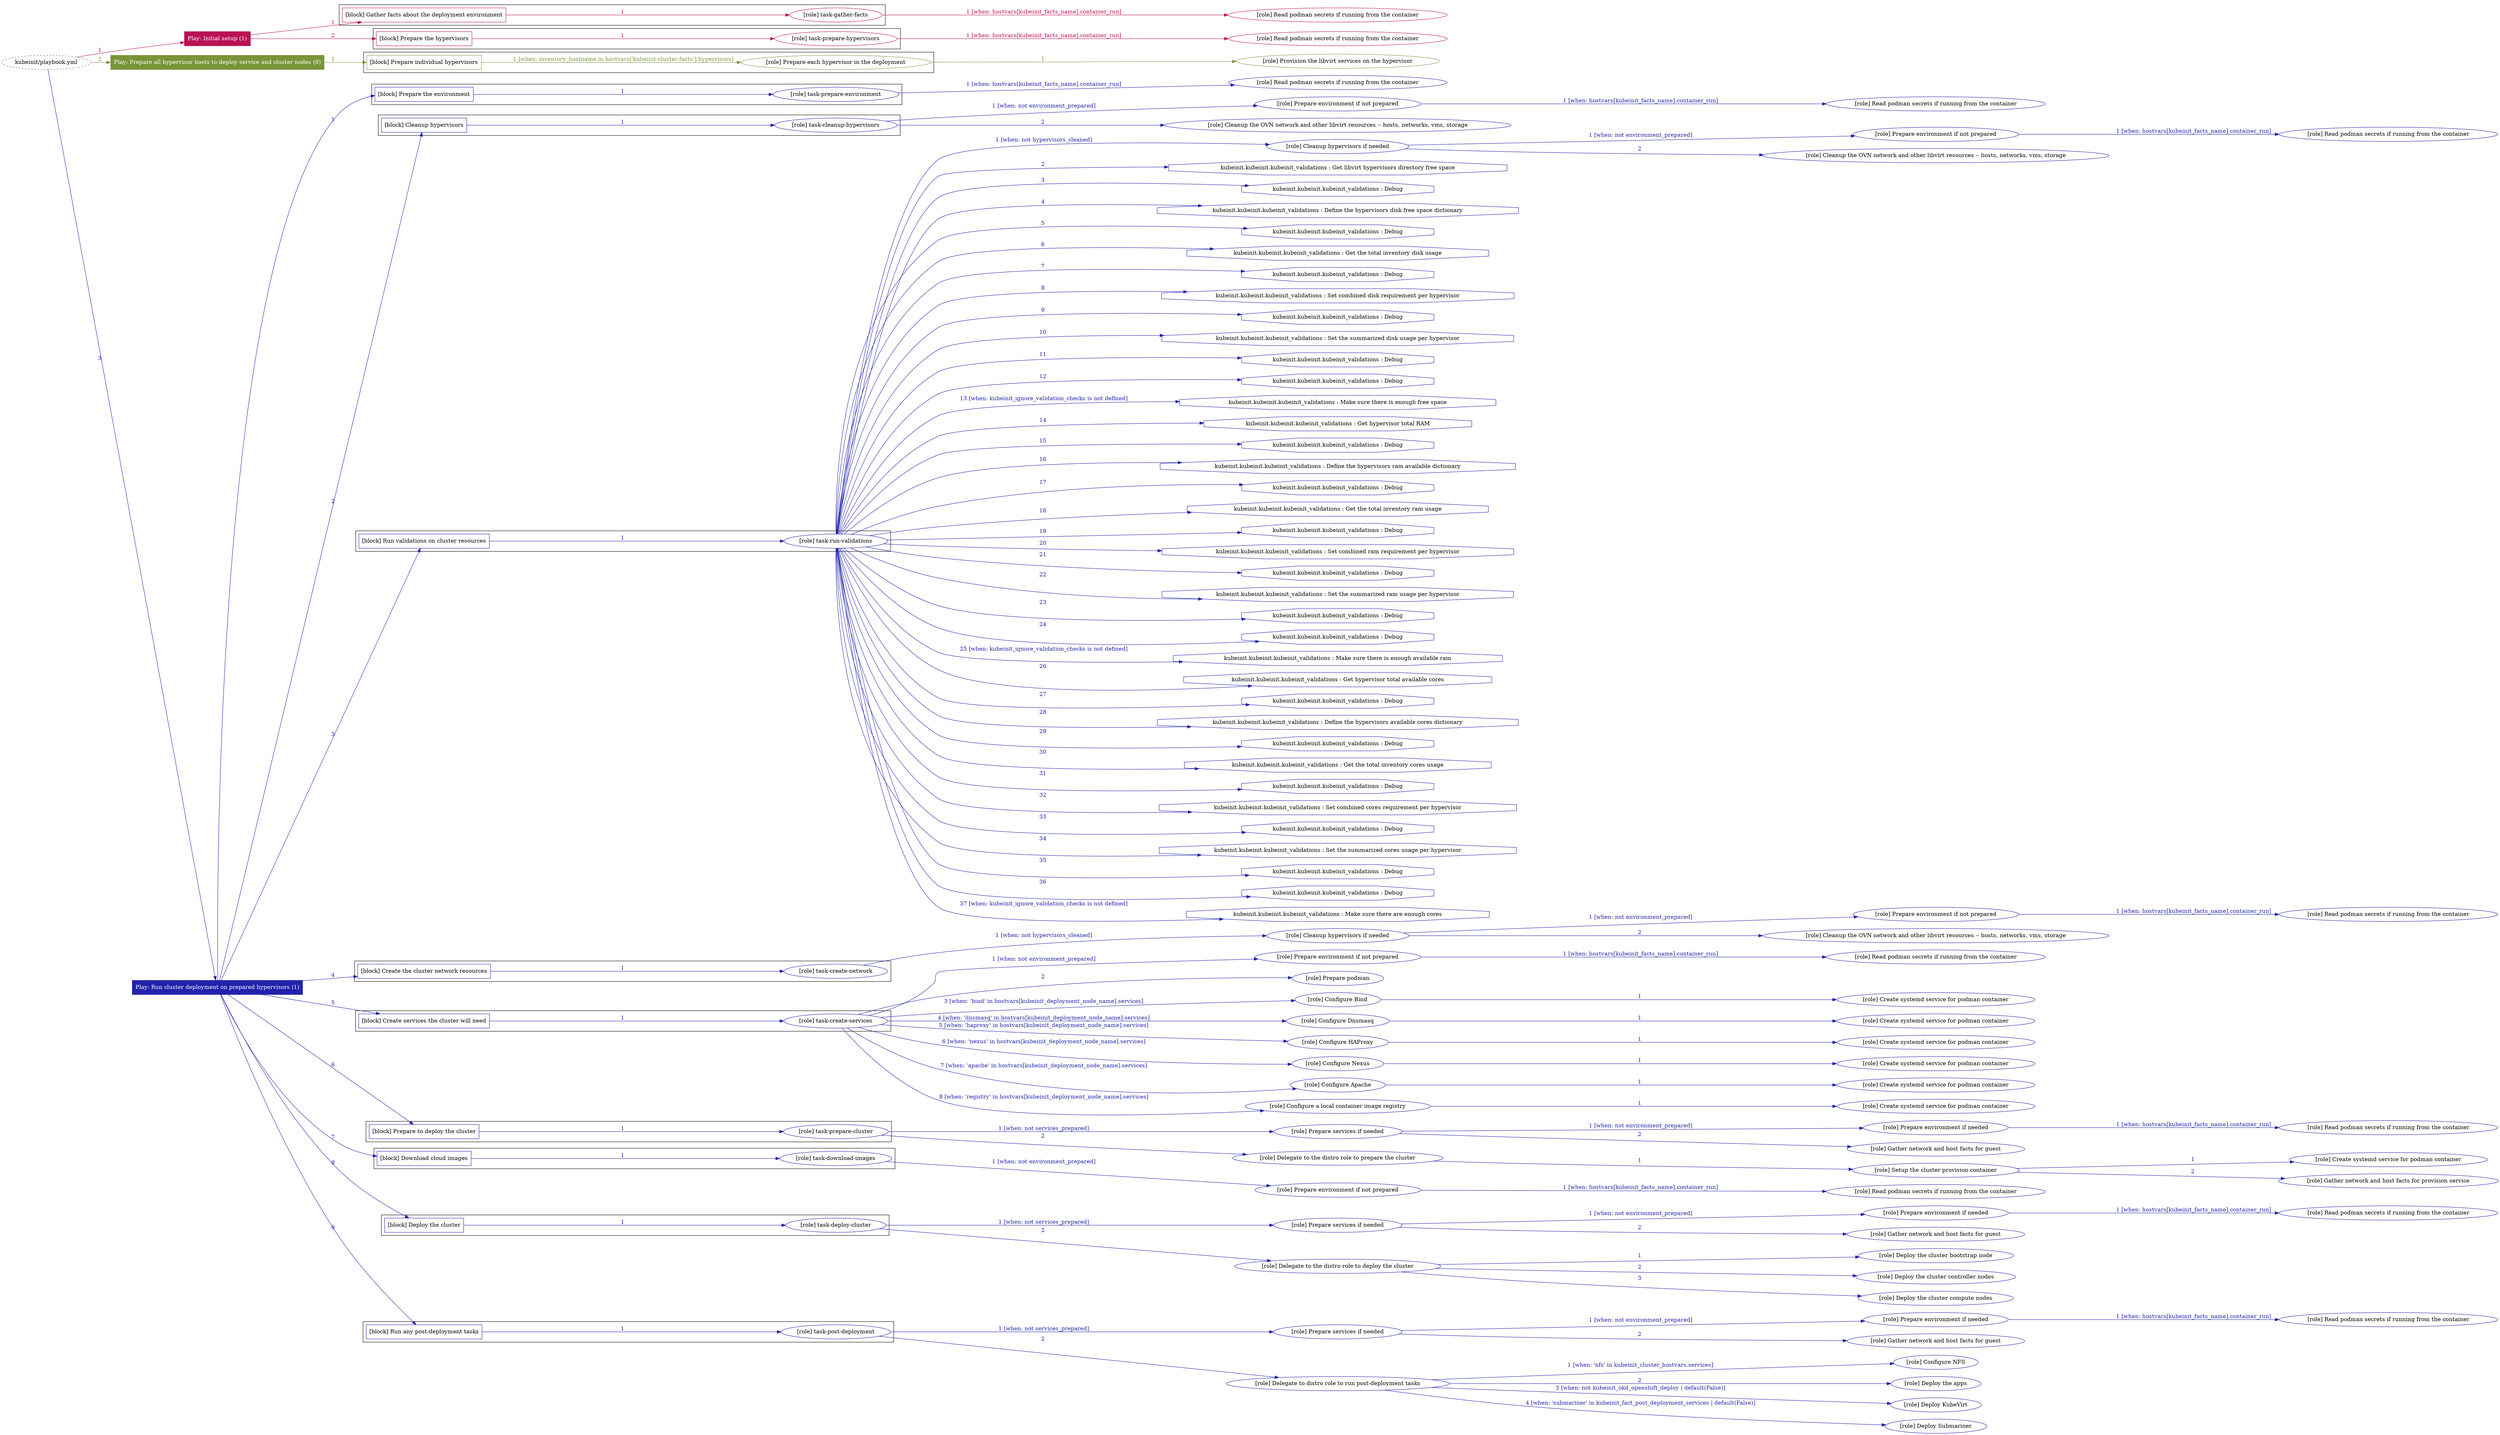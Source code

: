 digraph {
	graph [concentrate=true ordering=in rankdir=LR ratio=fill]
	edge [esep=5 sep=10]
	"kubeinit/playbook.yml" [id=root_node style=dotted]
	play_0dda5f1f [label="Play: Initial setup (1)" color="#bb1154" fontcolor="#ffffff" id=play_0dda5f1f shape=box style=filled tooltip=localhost]
	"kubeinit/playbook.yml" -> play_0dda5f1f [label="1 " color="#bb1154" fontcolor="#bb1154" id=edge_146236ff labeltooltip="1 " tooltip="1 "]
	subgraph "Read podman secrets if running from the container" {
		role_889a8148 [label="[role] Read podman secrets if running from the container" color="#bb1154" id=role_889a8148 tooltip="Read podman secrets if running from the container"]
	}
	subgraph "task-gather-facts" {
		role_069120ad [label="[role] task-gather-facts" color="#bb1154" id=role_069120ad tooltip="task-gather-facts"]
		role_069120ad -> role_889a8148 [label="1 [when: hostvars[kubeinit_facts_name].container_run]" color="#bb1154" fontcolor="#bb1154" id=edge_50fb5fd8 labeltooltip="1 [when: hostvars[kubeinit_facts_name].container_run]" tooltip="1 [when: hostvars[kubeinit_facts_name].container_run]"]
	}
	subgraph "Read podman secrets if running from the container" {
		role_255eb943 [label="[role] Read podman secrets if running from the container" color="#bb1154" id=role_255eb943 tooltip="Read podman secrets if running from the container"]
	}
	subgraph "task-prepare-hypervisors" {
		role_08cbbe78 [label="[role] task-prepare-hypervisors" color="#bb1154" id=role_08cbbe78 tooltip="task-prepare-hypervisors"]
		role_08cbbe78 -> role_255eb943 [label="1 [when: hostvars[kubeinit_facts_name].container_run]" color="#bb1154" fontcolor="#bb1154" id=edge_0b1d49e8 labeltooltip="1 [when: hostvars[kubeinit_facts_name].container_run]" tooltip="1 [when: hostvars[kubeinit_facts_name].container_run]"]
	}
	subgraph "Play: Initial setup (1)" {
		play_0dda5f1f -> block_290398ef [label=1 color="#bb1154" fontcolor="#bb1154" id=edge_0d1bd3b3 labeltooltip=1 tooltip=1]
		subgraph cluster_block_290398ef {
			block_290398ef [label="[block] Gather facts about the deployment environment" color="#bb1154" id=block_290398ef labeltooltip="Gather facts about the deployment environment" shape=box tooltip="Gather facts about the deployment environment"]
			block_290398ef -> role_069120ad [label="1 " color="#bb1154" fontcolor="#bb1154" id=edge_c53ebe03 labeltooltip="1 " tooltip="1 "]
		}
		play_0dda5f1f -> block_aee9ce3b [label=2 color="#bb1154" fontcolor="#bb1154" id=edge_0bf9606d labeltooltip=2 tooltip=2]
		subgraph cluster_block_aee9ce3b {
			block_aee9ce3b [label="[block] Prepare the hypervisors" color="#bb1154" id=block_aee9ce3b labeltooltip="Prepare the hypervisors" shape=box tooltip="Prepare the hypervisors"]
			block_aee9ce3b -> role_08cbbe78 [label="1 " color="#bb1154" fontcolor="#bb1154" id=edge_f6ea0548 labeltooltip="1 " tooltip="1 "]
		}
	}
	play_b5b4b4a6 [label="Play: Prepare all hypervisor hosts to deploy service and cluster nodes (0)" color="#799438" fontcolor="#ffffff" id=play_b5b4b4a6 shape=box style=filled tooltip="Play: Prepare all hypervisor hosts to deploy service and cluster nodes (0)"]
	"kubeinit/playbook.yml" -> play_b5b4b4a6 [label="2 " color="#799438" fontcolor="#799438" id=edge_701e8c11 labeltooltip="2 " tooltip="2 "]
	subgraph "Provision the libvirt services on the hypervisor" {
		role_f2c25ee3 [label="[role] Provision the libvirt services on the hypervisor" color="#799438" id=role_f2c25ee3 tooltip="Provision the libvirt services on the hypervisor"]
	}
	subgraph "Prepare each hypervisor in the deployment" {
		role_d6d9eb77 [label="[role] Prepare each hypervisor in the deployment" color="#799438" id=role_d6d9eb77 tooltip="Prepare each hypervisor in the deployment"]
		role_d6d9eb77 -> role_f2c25ee3 [label="1 " color="#799438" fontcolor="#799438" id=edge_fbc93d0f labeltooltip="1 " tooltip="1 "]
	}
	subgraph "Play: Prepare all hypervisor hosts to deploy service and cluster nodes (0)" {
		play_b5b4b4a6 -> block_70a3533e [label=1 color="#799438" fontcolor="#799438" id=edge_090b9d93 labeltooltip=1 tooltip=1]
		subgraph cluster_block_70a3533e {
			block_70a3533e [label="[block] Prepare individual hypervisors" color="#799438" id=block_70a3533e labeltooltip="Prepare individual hypervisors" shape=box tooltip="Prepare individual hypervisors"]
			block_70a3533e -> role_d6d9eb77 [label="1 [when: inventory_hostname in hostvars['kubeinit-cluster-facts'].hypervisors]" color="#799438" fontcolor="#799438" id=edge_0ed78c11 labeltooltip="1 [when: inventory_hostname in hostvars['kubeinit-cluster-facts'].hypervisors]" tooltip="1 [when: inventory_hostname in hostvars['kubeinit-cluster-facts'].hypervisors]"]
		}
	}
	play_2c243e5a [label="Play: Run cluster deployment on prepared hypervisors (1)" color="#2122ab" fontcolor="#ffffff" id=play_2c243e5a shape=box style=filled tooltip=localhost]
	"kubeinit/playbook.yml" -> play_2c243e5a [label="3 " color="#2122ab" fontcolor="#2122ab" id=edge_3c8673c9 labeltooltip="3 " tooltip="3 "]
	subgraph "Read podman secrets if running from the container" {
		role_1ab19b81 [label="[role] Read podman secrets if running from the container" color="#2122ab" id=role_1ab19b81 tooltip="Read podman secrets if running from the container"]
	}
	subgraph "task-prepare-environment" {
		role_d0ac6eea [label="[role] task-prepare-environment" color="#2122ab" id=role_d0ac6eea tooltip="task-prepare-environment"]
		role_d0ac6eea -> role_1ab19b81 [label="1 [when: hostvars[kubeinit_facts_name].container_run]" color="#2122ab" fontcolor="#2122ab" id=edge_44638095 labeltooltip="1 [when: hostvars[kubeinit_facts_name].container_run]" tooltip="1 [when: hostvars[kubeinit_facts_name].container_run]"]
	}
	subgraph "Read podman secrets if running from the container" {
		role_191754b7 [label="[role] Read podman secrets if running from the container" color="#2122ab" id=role_191754b7 tooltip="Read podman secrets if running from the container"]
	}
	subgraph "Prepare environment if not prepared" {
		role_9d8695c8 [label="[role] Prepare environment if not prepared" color="#2122ab" id=role_9d8695c8 tooltip="Prepare environment if not prepared"]
		role_9d8695c8 -> role_191754b7 [label="1 [when: hostvars[kubeinit_facts_name].container_run]" color="#2122ab" fontcolor="#2122ab" id=edge_58bb72f6 labeltooltip="1 [when: hostvars[kubeinit_facts_name].container_run]" tooltip="1 [when: hostvars[kubeinit_facts_name].container_run]"]
	}
	subgraph "Cleanup the OVN network and other libvirt resources -- hosts, networks, vms, storage" {
		role_05ddbd90 [label="[role] Cleanup the OVN network and other libvirt resources -- hosts, networks, vms, storage" color="#2122ab" id=role_05ddbd90 tooltip="Cleanup the OVN network and other libvirt resources -- hosts, networks, vms, storage"]
	}
	subgraph "task-cleanup-hypervisors" {
		role_9de30813 [label="[role] task-cleanup-hypervisors" color="#2122ab" id=role_9de30813 tooltip="task-cleanup-hypervisors"]
		role_9de30813 -> role_9d8695c8 [label="1 [when: not environment_prepared]" color="#2122ab" fontcolor="#2122ab" id=edge_075040d6 labeltooltip="1 [when: not environment_prepared]" tooltip="1 [when: not environment_prepared]"]
		role_9de30813 -> role_05ddbd90 [label="2 " color="#2122ab" fontcolor="#2122ab" id=edge_9ff6f473 labeltooltip="2 " tooltip="2 "]
	}
	subgraph "Read podman secrets if running from the container" {
		role_7a45fffe [label="[role] Read podman secrets if running from the container" color="#2122ab" id=role_7a45fffe tooltip="Read podman secrets if running from the container"]
	}
	subgraph "Prepare environment if not prepared" {
		role_adcec5be [label="[role] Prepare environment if not prepared" color="#2122ab" id=role_adcec5be tooltip="Prepare environment if not prepared"]
		role_adcec5be -> role_7a45fffe [label="1 [when: hostvars[kubeinit_facts_name].container_run]" color="#2122ab" fontcolor="#2122ab" id=edge_d8c9cfb6 labeltooltip="1 [when: hostvars[kubeinit_facts_name].container_run]" tooltip="1 [when: hostvars[kubeinit_facts_name].container_run]"]
	}
	subgraph "Cleanup the OVN network and other libvirt resources -- hosts, networks, vms, storage" {
		role_d8dbf977 [label="[role] Cleanup the OVN network and other libvirt resources -- hosts, networks, vms, storage" color="#2122ab" id=role_d8dbf977 tooltip="Cleanup the OVN network and other libvirt resources -- hosts, networks, vms, storage"]
	}
	subgraph "Cleanup hypervisors if needed" {
		role_a4c4bbfd [label="[role] Cleanup hypervisors if needed" color="#2122ab" id=role_a4c4bbfd tooltip="Cleanup hypervisors if needed"]
		role_a4c4bbfd -> role_adcec5be [label="1 [when: not environment_prepared]" color="#2122ab" fontcolor="#2122ab" id=edge_23c6d23e labeltooltip="1 [when: not environment_prepared]" tooltip="1 [when: not environment_prepared]"]
		role_a4c4bbfd -> role_d8dbf977 [label="2 " color="#2122ab" fontcolor="#2122ab" id=edge_3bfe0f18 labeltooltip="2 " tooltip="2 "]
	}
	subgraph "task-run-validations" {
		role_b4f342be [label="[role] task-run-validations" color="#2122ab" id=role_b4f342be tooltip="task-run-validations"]
		role_b4f342be -> role_a4c4bbfd [label="1 [when: not hypervisors_cleaned]" color="#2122ab" fontcolor="#2122ab" id=edge_f93f6629 labeltooltip="1 [when: not hypervisors_cleaned]" tooltip="1 [when: not hypervisors_cleaned]"]
		task_47a09e4e [label="kubeinit.kubeinit.kubeinit_validations : Get libvirt hypervisors directory free space" color="#2122ab" id=task_47a09e4e shape=octagon tooltip="kubeinit.kubeinit.kubeinit_validations : Get libvirt hypervisors directory free space"]
		role_b4f342be -> task_47a09e4e [label="2 " color="#2122ab" fontcolor="#2122ab" id=edge_ff90a85a labeltooltip="2 " tooltip="2 "]
		task_4f2d7b9a [label="kubeinit.kubeinit.kubeinit_validations : Debug" color="#2122ab" id=task_4f2d7b9a shape=octagon tooltip="kubeinit.kubeinit.kubeinit_validations : Debug"]
		role_b4f342be -> task_4f2d7b9a [label="3 " color="#2122ab" fontcolor="#2122ab" id=edge_7cf02042 labeltooltip="3 " tooltip="3 "]
		task_fe636da0 [label="kubeinit.kubeinit.kubeinit_validations : Define the hypervisors disk free space dictionary" color="#2122ab" id=task_fe636da0 shape=octagon tooltip="kubeinit.kubeinit.kubeinit_validations : Define the hypervisors disk free space dictionary"]
		role_b4f342be -> task_fe636da0 [label="4 " color="#2122ab" fontcolor="#2122ab" id=edge_c1ca9287 labeltooltip="4 " tooltip="4 "]
		task_1f33a0bb [label="kubeinit.kubeinit.kubeinit_validations : Debug" color="#2122ab" id=task_1f33a0bb shape=octagon tooltip="kubeinit.kubeinit.kubeinit_validations : Debug"]
		role_b4f342be -> task_1f33a0bb [label="5 " color="#2122ab" fontcolor="#2122ab" id=edge_5fe47d3e labeltooltip="5 " tooltip="5 "]
		task_170f92b2 [label="kubeinit.kubeinit.kubeinit_validations : Get the total inventory disk usage" color="#2122ab" id=task_170f92b2 shape=octagon tooltip="kubeinit.kubeinit.kubeinit_validations : Get the total inventory disk usage"]
		role_b4f342be -> task_170f92b2 [label="6 " color="#2122ab" fontcolor="#2122ab" id=edge_0f8f45f1 labeltooltip="6 " tooltip="6 "]
		task_d70beab8 [label="kubeinit.kubeinit.kubeinit_validations : Debug" color="#2122ab" id=task_d70beab8 shape=octagon tooltip="kubeinit.kubeinit.kubeinit_validations : Debug"]
		role_b4f342be -> task_d70beab8 [label="7 " color="#2122ab" fontcolor="#2122ab" id=edge_b52603d6 labeltooltip="7 " tooltip="7 "]
		task_8231b467 [label="kubeinit.kubeinit.kubeinit_validations : Set combined disk requirement per hypervisor" color="#2122ab" id=task_8231b467 shape=octagon tooltip="kubeinit.kubeinit.kubeinit_validations : Set combined disk requirement per hypervisor"]
		role_b4f342be -> task_8231b467 [label="8 " color="#2122ab" fontcolor="#2122ab" id=edge_9a585203 labeltooltip="8 " tooltip="8 "]
		task_d8ff815b [label="kubeinit.kubeinit.kubeinit_validations : Debug" color="#2122ab" id=task_d8ff815b shape=octagon tooltip="kubeinit.kubeinit.kubeinit_validations : Debug"]
		role_b4f342be -> task_d8ff815b [label="9 " color="#2122ab" fontcolor="#2122ab" id=edge_bec2217e labeltooltip="9 " tooltip="9 "]
		task_f7ad1815 [label="kubeinit.kubeinit.kubeinit_validations : Set the summarized disk usage per hypervisor" color="#2122ab" id=task_f7ad1815 shape=octagon tooltip="kubeinit.kubeinit.kubeinit_validations : Set the summarized disk usage per hypervisor"]
		role_b4f342be -> task_f7ad1815 [label="10 " color="#2122ab" fontcolor="#2122ab" id=edge_54b9c1fd labeltooltip="10 " tooltip="10 "]
		task_b6b482e2 [label="kubeinit.kubeinit.kubeinit_validations : Debug" color="#2122ab" id=task_b6b482e2 shape=octagon tooltip="kubeinit.kubeinit.kubeinit_validations : Debug"]
		role_b4f342be -> task_b6b482e2 [label="11 " color="#2122ab" fontcolor="#2122ab" id=edge_47985d02 labeltooltip="11 " tooltip="11 "]
		task_8d48825e [label="kubeinit.kubeinit.kubeinit_validations : Debug" color="#2122ab" id=task_8d48825e shape=octagon tooltip="kubeinit.kubeinit.kubeinit_validations : Debug"]
		role_b4f342be -> task_8d48825e [label="12 " color="#2122ab" fontcolor="#2122ab" id=edge_e6bc466c labeltooltip="12 " tooltip="12 "]
		task_6c023dda [label="kubeinit.kubeinit.kubeinit_validations : Make sure there is enough free space" color="#2122ab" id=task_6c023dda shape=octagon tooltip="kubeinit.kubeinit.kubeinit_validations : Make sure there is enough free space"]
		role_b4f342be -> task_6c023dda [label="13 [when: kubeinit_ignore_validation_checks is not defined]" color="#2122ab" fontcolor="#2122ab" id=edge_25d977cd labeltooltip="13 [when: kubeinit_ignore_validation_checks is not defined]" tooltip="13 [when: kubeinit_ignore_validation_checks is not defined]"]
		task_1297af27 [label="kubeinit.kubeinit.kubeinit_validations : Get hypervisor total RAM" color="#2122ab" id=task_1297af27 shape=octagon tooltip="kubeinit.kubeinit.kubeinit_validations : Get hypervisor total RAM"]
		role_b4f342be -> task_1297af27 [label="14 " color="#2122ab" fontcolor="#2122ab" id=edge_6c82c59b labeltooltip="14 " tooltip="14 "]
		task_d96f07c5 [label="kubeinit.kubeinit.kubeinit_validations : Debug" color="#2122ab" id=task_d96f07c5 shape=octagon tooltip="kubeinit.kubeinit.kubeinit_validations : Debug"]
		role_b4f342be -> task_d96f07c5 [label="15 " color="#2122ab" fontcolor="#2122ab" id=edge_e6a7ccfa labeltooltip="15 " tooltip="15 "]
		task_f260a316 [label="kubeinit.kubeinit.kubeinit_validations : Define the hypervisors ram available dictionary" color="#2122ab" id=task_f260a316 shape=octagon tooltip="kubeinit.kubeinit.kubeinit_validations : Define the hypervisors ram available dictionary"]
		role_b4f342be -> task_f260a316 [label="16 " color="#2122ab" fontcolor="#2122ab" id=edge_cdfda9fb labeltooltip="16 " tooltip="16 "]
		task_6097b2bc [label="kubeinit.kubeinit.kubeinit_validations : Debug" color="#2122ab" id=task_6097b2bc shape=octagon tooltip="kubeinit.kubeinit.kubeinit_validations : Debug"]
		role_b4f342be -> task_6097b2bc [label="17 " color="#2122ab" fontcolor="#2122ab" id=edge_394c7dc1 labeltooltip="17 " tooltip="17 "]
		task_97f844d6 [label="kubeinit.kubeinit.kubeinit_validations : Get the total inventory ram usage" color="#2122ab" id=task_97f844d6 shape=octagon tooltip="kubeinit.kubeinit.kubeinit_validations : Get the total inventory ram usage"]
		role_b4f342be -> task_97f844d6 [label="18 " color="#2122ab" fontcolor="#2122ab" id=edge_898e2958 labeltooltip="18 " tooltip="18 "]
		task_089b91d2 [label="kubeinit.kubeinit.kubeinit_validations : Debug" color="#2122ab" id=task_089b91d2 shape=octagon tooltip="kubeinit.kubeinit.kubeinit_validations : Debug"]
		role_b4f342be -> task_089b91d2 [label="19 " color="#2122ab" fontcolor="#2122ab" id=edge_6c979991 labeltooltip="19 " tooltip="19 "]
		task_9a9767cc [label="kubeinit.kubeinit.kubeinit_validations : Set combined ram requirement per hypervisor" color="#2122ab" id=task_9a9767cc shape=octagon tooltip="kubeinit.kubeinit.kubeinit_validations : Set combined ram requirement per hypervisor"]
		role_b4f342be -> task_9a9767cc [label="20 " color="#2122ab" fontcolor="#2122ab" id=edge_4de62257 labeltooltip="20 " tooltip="20 "]
		task_28b2063c [label="kubeinit.kubeinit.kubeinit_validations : Debug" color="#2122ab" id=task_28b2063c shape=octagon tooltip="kubeinit.kubeinit.kubeinit_validations : Debug"]
		role_b4f342be -> task_28b2063c [label="21 " color="#2122ab" fontcolor="#2122ab" id=edge_268bc9d7 labeltooltip="21 " tooltip="21 "]
		task_5b7bfda7 [label="kubeinit.kubeinit.kubeinit_validations : Set the summarized ram usage per hypervisor" color="#2122ab" id=task_5b7bfda7 shape=octagon tooltip="kubeinit.kubeinit.kubeinit_validations : Set the summarized ram usage per hypervisor"]
		role_b4f342be -> task_5b7bfda7 [label="22 " color="#2122ab" fontcolor="#2122ab" id=edge_4633cecb labeltooltip="22 " tooltip="22 "]
		task_a1981419 [label="kubeinit.kubeinit.kubeinit_validations : Debug" color="#2122ab" id=task_a1981419 shape=octagon tooltip="kubeinit.kubeinit.kubeinit_validations : Debug"]
		role_b4f342be -> task_a1981419 [label="23 " color="#2122ab" fontcolor="#2122ab" id=edge_f9bffdad labeltooltip="23 " tooltip="23 "]
		task_a075396e [label="kubeinit.kubeinit.kubeinit_validations : Debug" color="#2122ab" id=task_a075396e shape=octagon tooltip="kubeinit.kubeinit.kubeinit_validations : Debug"]
		role_b4f342be -> task_a075396e [label="24 " color="#2122ab" fontcolor="#2122ab" id=edge_18892737 labeltooltip="24 " tooltip="24 "]
		task_4e7fa77c [label="kubeinit.kubeinit.kubeinit_validations : Make sure there is enough available ram" color="#2122ab" id=task_4e7fa77c shape=octagon tooltip="kubeinit.kubeinit.kubeinit_validations : Make sure there is enough available ram"]
		role_b4f342be -> task_4e7fa77c [label="25 [when: kubeinit_ignore_validation_checks is not defined]" color="#2122ab" fontcolor="#2122ab" id=edge_2c67733b labeltooltip="25 [when: kubeinit_ignore_validation_checks is not defined]" tooltip="25 [when: kubeinit_ignore_validation_checks is not defined]"]
		task_3ac09c1b [label="kubeinit.kubeinit.kubeinit_validations : Get hypervisor total available cores" color="#2122ab" id=task_3ac09c1b shape=octagon tooltip="kubeinit.kubeinit.kubeinit_validations : Get hypervisor total available cores"]
		role_b4f342be -> task_3ac09c1b [label="26 " color="#2122ab" fontcolor="#2122ab" id=edge_1e556bed labeltooltip="26 " tooltip="26 "]
		task_0beac83f [label="kubeinit.kubeinit.kubeinit_validations : Debug" color="#2122ab" id=task_0beac83f shape=octagon tooltip="kubeinit.kubeinit.kubeinit_validations : Debug"]
		role_b4f342be -> task_0beac83f [label="27 " color="#2122ab" fontcolor="#2122ab" id=edge_5048e8eb labeltooltip="27 " tooltip="27 "]
		task_21525282 [label="kubeinit.kubeinit.kubeinit_validations : Define the hypervisors available cores dictionary" color="#2122ab" id=task_21525282 shape=octagon tooltip="kubeinit.kubeinit.kubeinit_validations : Define the hypervisors available cores dictionary"]
		role_b4f342be -> task_21525282 [label="28 " color="#2122ab" fontcolor="#2122ab" id=edge_b0c3cbc1 labeltooltip="28 " tooltip="28 "]
		task_308d4203 [label="kubeinit.kubeinit.kubeinit_validations : Debug" color="#2122ab" id=task_308d4203 shape=octagon tooltip="kubeinit.kubeinit.kubeinit_validations : Debug"]
		role_b4f342be -> task_308d4203 [label="29 " color="#2122ab" fontcolor="#2122ab" id=edge_78c7bb41 labeltooltip="29 " tooltip="29 "]
		task_7fd2f2f0 [label="kubeinit.kubeinit.kubeinit_validations : Get the total inventory cores usage" color="#2122ab" id=task_7fd2f2f0 shape=octagon tooltip="kubeinit.kubeinit.kubeinit_validations : Get the total inventory cores usage"]
		role_b4f342be -> task_7fd2f2f0 [label="30 " color="#2122ab" fontcolor="#2122ab" id=edge_0a7ff8ec labeltooltip="30 " tooltip="30 "]
		task_4640ebff [label="kubeinit.kubeinit.kubeinit_validations : Debug" color="#2122ab" id=task_4640ebff shape=octagon tooltip="kubeinit.kubeinit.kubeinit_validations : Debug"]
		role_b4f342be -> task_4640ebff [label="31 " color="#2122ab" fontcolor="#2122ab" id=edge_9626a851 labeltooltip="31 " tooltip="31 "]
		task_99b02522 [label="kubeinit.kubeinit.kubeinit_validations : Set combined cores requirement per hypervisor" color="#2122ab" id=task_99b02522 shape=octagon tooltip="kubeinit.kubeinit.kubeinit_validations : Set combined cores requirement per hypervisor"]
		role_b4f342be -> task_99b02522 [label="32 " color="#2122ab" fontcolor="#2122ab" id=edge_0c0ba56a labeltooltip="32 " tooltip="32 "]
		task_3a059a77 [label="kubeinit.kubeinit.kubeinit_validations : Debug" color="#2122ab" id=task_3a059a77 shape=octagon tooltip="kubeinit.kubeinit.kubeinit_validations : Debug"]
		role_b4f342be -> task_3a059a77 [label="33 " color="#2122ab" fontcolor="#2122ab" id=edge_d561a792 labeltooltip="33 " tooltip="33 "]
		task_21c3509a [label="kubeinit.kubeinit.kubeinit_validations : Set the summarized cores usage per hypervisor" color="#2122ab" id=task_21c3509a shape=octagon tooltip="kubeinit.kubeinit.kubeinit_validations : Set the summarized cores usage per hypervisor"]
		role_b4f342be -> task_21c3509a [label="34 " color="#2122ab" fontcolor="#2122ab" id=edge_4760f5de labeltooltip="34 " tooltip="34 "]
		task_4fa9e7c3 [label="kubeinit.kubeinit.kubeinit_validations : Debug" color="#2122ab" id=task_4fa9e7c3 shape=octagon tooltip="kubeinit.kubeinit.kubeinit_validations : Debug"]
		role_b4f342be -> task_4fa9e7c3 [label="35 " color="#2122ab" fontcolor="#2122ab" id=edge_1e68d417 labeltooltip="35 " tooltip="35 "]
		task_001475af [label="kubeinit.kubeinit.kubeinit_validations : Debug" color="#2122ab" id=task_001475af shape=octagon tooltip="kubeinit.kubeinit.kubeinit_validations : Debug"]
		role_b4f342be -> task_001475af [label="36 " color="#2122ab" fontcolor="#2122ab" id=edge_eca95060 labeltooltip="36 " tooltip="36 "]
		task_0a2704f1 [label="kubeinit.kubeinit.kubeinit_validations : Make sure there are enough cores" color="#2122ab" id=task_0a2704f1 shape=octagon tooltip="kubeinit.kubeinit.kubeinit_validations : Make sure there are enough cores"]
		role_b4f342be -> task_0a2704f1 [label="37 [when: kubeinit_ignore_validation_checks is not defined]" color="#2122ab" fontcolor="#2122ab" id=edge_8eb50cf0 labeltooltip="37 [when: kubeinit_ignore_validation_checks is not defined]" tooltip="37 [when: kubeinit_ignore_validation_checks is not defined]"]
	}
	subgraph "Read podman secrets if running from the container" {
		role_2a74cf74 [label="[role] Read podman secrets if running from the container" color="#2122ab" id=role_2a74cf74 tooltip="Read podman secrets if running from the container"]
	}
	subgraph "Prepare environment if not prepared" {
		role_a9a1b773 [label="[role] Prepare environment if not prepared" color="#2122ab" id=role_a9a1b773 tooltip="Prepare environment if not prepared"]
		role_a9a1b773 -> role_2a74cf74 [label="1 [when: hostvars[kubeinit_facts_name].container_run]" color="#2122ab" fontcolor="#2122ab" id=edge_16c2143e labeltooltip="1 [when: hostvars[kubeinit_facts_name].container_run]" tooltip="1 [when: hostvars[kubeinit_facts_name].container_run]"]
	}
	subgraph "Cleanup the OVN network and other libvirt resources -- hosts, networks, vms, storage" {
		role_d77eb5c5 [label="[role] Cleanup the OVN network and other libvirt resources -- hosts, networks, vms, storage" color="#2122ab" id=role_d77eb5c5 tooltip="Cleanup the OVN network and other libvirt resources -- hosts, networks, vms, storage"]
	}
	subgraph "Cleanup hypervisors if needed" {
		role_5f6f7f1d [label="[role] Cleanup hypervisors if needed" color="#2122ab" id=role_5f6f7f1d tooltip="Cleanup hypervisors if needed"]
		role_5f6f7f1d -> role_a9a1b773 [label="1 [when: not environment_prepared]" color="#2122ab" fontcolor="#2122ab" id=edge_6086c686 labeltooltip="1 [when: not environment_prepared]" tooltip="1 [when: not environment_prepared]"]
		role_5f6f7f1d -> role_d77eb5c5 [label="2 " color="#2122ab" fontcolor="#2122ab" id=edge_ef9b664d labeltooltip="2 " tooltip="2 "]
	}
	subgraph "task-create-network" {
		role_ab6d1a39 [label="[role] task-create-network" color="#2122ab" id=role_ab6d1a39 tooltip="task-create-network"]
		role_ab6d1a39 -> role_5f6f7f1d [label="1 [when: not hypervisors_cleaned]" color="#2122ab" fontcolor="#2122ab" id=edge_c3e0d53e labeltooltip="1 [when: not hypervisors_cleaned]" tooltip="1 [when: not hypervisors_cleaned]"]
	}
	subgraph "Read podman secrets if running from the container" {
		role_1e3abb24 [label="[role] Read podman secrets if running from the container" color="#2122ab" id=role_1e3abb24 tooltip="Read podman secrets if running from the container"]
	}
	subgraph "Prepare environment if not prepared" {
		role_cea12873 [label="[role] Prepare environment if not prepared" color="#2122ab" id=role_cea12873 tooltip="Prepare environment if not prepared"]
		role_cea12873 -> role_1e3abb24 [label="1 [when: hostvars[kubeinit_facts_name].container_run]" color="#2122ab" fontcolor="#2122ab" id=edge_efd264f0 labeltooltip="1 [when: hostvars[kubeinit_facts_name].container_run]" tooltip="1 [when: hostvars[kubeinit_facts_name].container_run]"]
	}
	subgraph "Prepare podman" {
		role_db18e29e [label="[role] Prepare podman" color="#2122ab" id=role_db18e29e tooltip="Prepare podman"]
	}
	subgraph "Create systemd service for podman container" {
		role_2883ea96 [label="[role] Create systemd service for podman container" color="#2122ab" id=role_2883ea96 tooltip="Create systemd service for podman container"]
	}
	subgraph "Configure Bind" {
		role_99a3bc7b [label="[role] Configure Bind" color="#2122ab" id=role_99a3bc7b tooltip="Configure Bind"]
		role_99a3bc7b -> role_2883ea96 [label="1 " color="#2122ab" fontcolor="#2122ab" id=edge_5ad2917e labeltooltip="1 " tooltip="1 "]
	}
	subgraph "Create systemd service for podman container" {
		role_2583767f [label="[role] Create systemd service for podman container" color="#2122ab" id=role_2583767f tooltip="Create systemd service for podman container"]
	}
	subgraph "Configure Dnsmasq" {
		role_f853ce8c [label="[role] Configure Dnsmasq" color="#2122ab" id=role_f853ce8c tooltip="Configure Dnsmasq"]
		role_f853ce8c -> role_2583767f [label="1 " color="#2122ab" fontcolor="#2122ab" id=edge_6c5dcbbb labeltooltip="1 " tooltip="1 "]
	}
	subgraph "Create systemd service for podman container" {
		role_0e24c2ad [label="[role] Create systemd service for podman container" color="#2122ab" id=role_0e24c2ad tooltip="Create systemd service for podman container"]
	}
	subgraph "Configure HAProxy" {
		role_5ad825ab [label="[role] Configure HAProxy" color="#2122ab" id=role_5ad825ab tooltip="Configure HAProxy"]
		role_5ad825ab -> role_0e24c2ad [label="1 " color="#2122ab" fontcolor="#2122ab" id=edge_a116c1b5 labeltooltip="1 " tooltip="1 "]
	}
	subgraph "Create systemd service for podman container" {
		role_abdd80ed [label="[role] Create systemd service for podman container" color="#2122ab" id=role_abdd80ed tooltip="Create systemd service for podman container"]
	}
	subgraph "Configure Nexus" {
		role_a24d0d81 [label="[role] Configure Nexus" color="#2122ab" id=role_a24d0d81 tooltip="Configure Nexus"]
		role_a24d0d81 -> role_abdd80ed [label="1 " color="#2122ab" fontcolor="#2122ab" id=edge_20ed431b labeltooltip="1 " tooltip="1 "]
	}
	subgraph "Create systemd service for podman container" {
		role_19cff66d [label="[role] Create systemd service for podman container" color="#2122ab" id=role_19cff66d tooltip="Create systemd service for podman container"]
	}
	subgraph "Configure Apache" {
		role_9f0517fe [label="[role] Configure Apache" color="#2122ab" id=role_9f0517fe tooltip="Configure Apache"]
		role_9f0517fe -> role_19cff66d [label="1 " color="#2122ab" fontcolor="#2122ab" id=edge_bce8b817 labeltooltip="1 " tooltip="1 "]
	}
	subgraph "Create systemd service for podman container" {
		role_9a4f47d6 [label="[role] Create systemd service for podman container" color="#2122ab" id=role_9a4f47d6 tooltip="Create systemd service for podman container"]
	}
	subgraph "Configure a local container image registry" {
		role_c0f8237b [label="[role] Configure a local container image registry" color="#2122ab" id=role_c0f8237b tooltip="Configure a local container image registry"]
		role_c0f8237b -> role_9a4f47d6 [label="1 " color="#2122ab" fontcolor="#2122ab" id=edge_bb656192 labeltooltip="1 " tooltip="1 "]
	}
	subgraph "task-create-services" {
		role_5f9c1db6 [label="[role] task-create-services" color="#2122ab" id=role_5f9c1db6 tooltip="task-create-services"]
		role_5f9c1db6 -> role_cea12873 [label="1 [when: not environment_prepared]" color="#2122ab" fontcolor="#2122ab" id=edge_034bc619 labeltooltip="1 [when: not environment_prepared]" tooltip="1 [when: not environment_prepared]"]
		role_5f9c1db6 -> role_db18e29e [label="2 " color="#2122ab" fontcolor="#2122ab" id=edge_88a4e1c2 labeltooltip="2 " tooltip="2 "]
		role_5f9c1db6 -> role_99a3bc7b [label="3 [when: 'bind' in hostvars[kubeinit_deployment_node_name].services]" color="#2122ab" fontcolor="#2122ab" id=edge_ce252df4 labeltooltip="3 [when: 'bind' in hostvars[kubeinit_deployment_node_name].services]" tooltip="3 [when: 'bind' in hostvars[kubeinit_deployment_node_name].services]"]
		role_5f9c1db6 -> role_f853ce8c [label="4 [when: 'dnsmasq' in hostvars[kubeinit_deployment_node_name].services]" color="#2122ab" fontcolor="#2122ab" id=edge_db3d4ac7 labeltooltip="4 [when: 'dnsmasq' in hostvars[kubeinit_deployment_node_name].services]" tooltip="4 [when: 'dnsmasq' in hostvars[kubeinit_deployment_node_name].services]"]
		role_5f9c1db6 -> role_5ad825ab [label="5 [when: 'haproxy' in hostvars[kubeinit_deployment_node_name].services]" color="#2122ab" fontcolor="#2122ab" id=edge_3ef26a72 labeltooltip="5 [when: 'haproxy' in hostvars[kubeinit_deployment_node_name].services]" tooltip="5 [when: 'haproxy' in hostvars[kubeinit_deployment_node_name].services]"]
		role_5f9c1db6 -> role_a24d0d81 [label="6 [when: 'nexus' in hostvars[kubeinit_deployment_node_name].services]" color="#2122ab" fontcolor="#2122ab" id=edge_c7a6c049 labeltooltip="6 [when: 'nexus' in hostvars[kubeinit_deployment_node_name].services]" tooltip="6 [when: 'nexus' in hostvars[kubeinit_deployment_node_name].services]"]
		role_5f9c1db6 -> role_9f0517fe [label="7 [when: 'apache' in hostvars[kubeinit_deployment_node_name].services]" color="#2122ab" fontcolor="#2122ab" id=edge_704293ee labeltooltip="7 [when: 'apache' in hostvars[kubeinit_deployment_node_name].services]" tooltip="7 [when: 'apache' in hostvars[kubeinit_deployment_node_name].services]"]
		role_5f9c1db6 -> role_c0f8237b [label="8 [when: 'registry' in hostvars[kubeinit_deployment_node_name].services]" color="#2122ab" fontcolor="#2122ab" id=edge_fd36a955 labeltooltip="8 [when: 'registry' in hostvars[kubeinit_deployment_node_name].services]" tooltip="8 [when: 'registry' in hostvars[kubeinit_deployment_node_name].services]"]
	}
	subgraph "Read podman secrets if running from the container" {
		role_2c94d874 [label="[role] Read podman secrets if running from the container" color="#2122ab" id=role_2c94d874 tooltip="Read podman secrets if running from the container"]
	}
	subgraph "Prepare environment if needed" {
		role_06f78d9c [label="[role] Prepare environment if needed" color="#2122ab" id=role_06f78d9c tooltip="Prepare environment if needed"]
		role_06f78d9c -> role_2c94d874 [label="1 [when: hostvars[kubeinit_facts_name].container_run]" color="#2122ab" fontcolor="#2122ab" id=edge_0774cdbc labeltooltip="1 [when: hostvars[kubeinit_facts_name].container_run]" tooltip="1 [when: hostvars[kubeinit_facts_name].container_run]"]
	}
	subgraph "Gather network and host facts for guest" {
		role_5607c2bc [label="[role] Gather network and host facts for guest" color="#2122ab" id=role_5607c2bc tooltip="Gather network and host facts for guest"]
	}
	subgraph "Prepare services if needed" {
		role_a35d9e7d [label="[role] Prepare services if needed" color="#2122ab" id=role_a35d9e7d tooltip="Prepare services if needed"]
		role_a35d9e7d -> role_06f78d9c [label="1 [when: not environment_prepared]" color="#2122ab" fontcolor="#2122ab" id=edge_0872916a labeltooltip="1 [when: not environment_prepared]" tooltip="1 [when: not environment_prepared]"]
		role_a35d9e7d -> role_5607c2bc [label="2 " color="#2122ab" fontcolor="#2122ab" id=edge_ccac62c2 labeltooltip="2 " tooltip="2 "]
	}
	subgraph "Create systemd service for podman container" {
		role_e4b009a7 [label="[role] Create systemd service for podman container" color="#2122ab" id=role_e4b009a7 tooltip="Create systemd service for podman container"]
	}
	subgraph "Gather network and host facts for provision service" {
		role_7048094d [label="[role] Gather network and host facts for provision service" color="#2122ab" id=role_7048094d tooltip="Gather network and host facts for provision service"]
	}
	subgraph "Setup the cluster provision container" {
		role_88915261 [label="[role] Setup the cluster provision container" color="#2122ab" id=role_88915261 tooltip="Setup the cluster provision container"]
		role_88915261 -> role_e4b009a7 [label="1 " color="#2122ab" fontcolor="#2122ab" id=edge_64e7ae0a labeltooltip="1 " tooltip="1 "]
		role_88915261 -> role_7048094d [label="2 " color="#2122ab" fontcolor="#2122ab" id=edge_a6be7bbe labeltooltip="2 " tooltip="2 "]
	}
	subgraph "Delegate to the distro role to prepare the cluster" {
		role_2cc5fd5b [label="[role] Delegate to the distro role to prepare the cluster" color="#2122ab" id=role_2cc5fd5b tooltip="Delegate to the distro role to prepare the cluster"]
		role_2cc5fd5b -> role_88915261 [label="1 " color="#2122ab" fontcolor="#2122ab" id=edge_d5c38af5 labeltooltip="1 " tooltip="1 "]
	}
	subgraph "task-prepare-cluster" {
		role_2ee9017d [label="[role] task-prepare-cluster" color="#2122ab" id=role_2ee9017d tooltip="task-prepare-cluster"]
		role_2ee9017d -> role_a35d9e7d [label="1 [when: not services_prepared]" color="#2122ab" fontcolor="#2122ab" id=edge_24b92732 labeltooltip="1 [when: not services_prepared]" tooltip="1 [when: not services_prepared]"]
		role_2ee9017d -> role_2cc5fd5b [label="2 " color="#2122ab" fontcolor="#2122ab" id=edge_fdf08e26 labeltooltip="2 " tooltip="2 "]
	}
	subgraph "Read podman secrets if running from the container" {
		role_e142469c [label="[role] Read podman secrets if running from the container" color="#2122ab" id=role_e142469c tooltip="Read podman secrets if running from the container"]
	}
	subgraph "Prepare environment if not prepared" {
		role_a5d00efc [label="[role] Prepare environment if not prepared" color="#2122ab" id=role_a5d00efc tooltip="Prepare environment if not prepared"]
		role_a5d00efc -> role_e142469c [label="1 [when: hostvars[kubeinit_facts_name].container_run]" color="#2122ab" fontcolor="#2122ab" id=edge_59541320 labeltooltip="1 [when: hostvars[kubeinit_facts_name].container_run]" tooltip="1 [when: hostvars[kubeinit_facts_name].container_run]"]
	}
	subgraph "task-download-images" {
		role_2566183d [label="[role] task-download-images" color="#2122ab" id=role_2566183d tooltip="task-download-images"]
		role_2566183d -> role_a5d00efc [label="1 [when: not environment_prepared]" color="#2122ab" fontcolor="#2122ab" id=edge_3ba898f9 labeltooltip="1 [when: not environment_prepared]" tooltip="1 [when: not environment_prepared]"]
	}
	subgraph "Read podman secrets if running from the container" {
		role_58e132dd [label="[role] Read podman secrets if running from the container" color="#2122ab" id=role_58e132dd tooltip="Read podman secrets if running from the container"]
	}
	subgraph "Prepare environment if needed" {
		role_ed3436fa [label="[role] Prepare environment if needed" color="#2122ab" id=role_ed3436fa tooltip="Prepare environment if needed"]
		role_ed3436fa -> role_58e132dd [label="1 [when: hostvars[kubeinit_facts_name].container_run]" color="#2122ab" fontcolor="#2122ab" id=edge_93194af1 labeltooltip="1 [when: hostvars[kubeinit_facts_name].container_run]" tooltip="1 [when: hostvars[kubeinit_facts_name].container_run]"]
	}
	subgraph "Gather network and host facts for guest" {
		role_1b5a3ab8 [label="[role] Gather network and host facts for guest" color="#2122ab" id=role_1b5a3ab8 tooltip="Gather network and host facts for guest"]
	}
	subgraph "Prepare services if needed" {
		role_9c242a0e [label="[role] Prepare services if needed" color="#2122ab" id=role_9c242a0e tooltip="Prepare services if needed"]
		role_9c242a0e -> role_ed3436fa [label="1 [when: not environment_prepared]" color="#2122ab" fontcolor="#2122ab" id=edge_5c51e6cd labeltooltip="1 [when: not environment_prepared]" tooltip="1 [when: not environment_prepared]"]
		role_9c242a0e -> role_1b5a3ab8 [label="2 " color="#2122ab" fontcolor="#2122ab" id=edge_e966683d labeltooltip="2 " tooltip="2 "]
	}
	subgraph "Deploy the cluster bootstrap node" {
		role_38c103cc [label="[role] Deploy the cluster bootstrap node" color="#2122ab" id=role_38c103cc tooltip="Deploy the cluster bootstrap node"]
	}
	subgraph "Deploy the cluster controller nodes" {
		role_2c9cc145 [label="[role] Deploy the cluster controller nodes" color="#2122ab" id=role_2c9cc145 tooltip="Deploy the cluster controller nodes"]
	}
	subgraph "Deploy the cluster compute nodes" {
		role_667f6917 [label="[role] Deploy the cluster compute nodes" color="#2122ab" id=role_667f6917 tooltip="Deploy the cluster compute nodes"]
	}
	subgraph "Delegate to the distro role to deploy the cluster" {
		role_5b016866 [label="[role] Delegate to the distro role to deploy the cluster" color="#2122ab" id=role_5b016866 tooltip="Delegate to the distro role to deploy the cluster"]
		role_5b016866 -> role_38c103cc [label="1 " color="#2122ab" fontcolor="#2122ab" id=edge_6b179bb4 labeltooltip="1 " tooltip="1 "]
		role_5b016866 -> role_2c9cc145 [label="2 " color="#2122ab" fontcolor="#2122ab" id=edge_580e0053 labeltooltip="2 " tooltip="2 "]
		role_5b016866 -> role_667f6917 [label="3 " color="#2122ab" fontcolor="#2122ab" id=edge_b2840b2c labeltooltip="3 " tooltip="3 "]
	}
	subgraph "task-deploy-cluster" {
		role_10fcd602 [label="[role] task-deploy-cluster" color="#2122ab" id=role_10fcd602 tooltip="task-deploy-cluster"]
		role_10fcd602 -> role_9c242a0e [label="1 [when: not services_prepared]" color="#2122ab" fontcolor="#2122ab" id=edge_343c501d labeltooltip="1 [when: not services_prepared]" tooltip="1 [when: not services_prepared]"]
		role_10fcd602 -> role_5b016866 [label="2 " color="#2122ab" fontcolor="#2122ab" id=edge_06213f5d labeltooltip="2 " tooltip="2 "]
	}
	subgraph "Read podman secrets if running from the container" {
		role_b07b1f22 [label="[role] Read podman secrets if running from the container" color="#2122ab" id=role_b07b1f22 tooltip="Read podman secrets if running from the container"]
	}
	subgraph "Prepare environment if needed" {
		role_02355bea [label="[role] Prepare environment if needed" color="#2122ab" id=role_02355bea tooltip="Prepare environment if needed"]
		role_02355bea -> role_b07b1f22 [label="1 [when: hostvars[kubeinit_facts_name].container_run]" color="#2122ab" fontcolor="#2122ab" id=edge_c98159c5 labeltooltip="1 [when: hostvars[kubeinit_facts_name].container_run]" tooltip="1 [when: hostvars[kubeinit_facts_name].container_run]"]
	}
	subgraph "Gather network and host facts for guest" {
		role_c8717e5c [label="[role] Gather network and host facts for guest" color="#2122ab" id=role_c8717e5c tooltip="Gather network and host facts for guest"]
	}
	subgraph "Prepare services if needed" {
		role_f8b8d6f1 [label="[role] Prepare services if needed" color="#2122ab" id=role_f8b8d6f1 tooltip="Prepare services if needed"]
		role_f8b8d6f1 -> role_02355bea [label="1 [when: not environment_prepared]" color="#2122ab" fontcolor="#2122ab" id=edge_4d648af9 labeltooltip="1 [when: not environment_prepared]" tooltip="1 [when: not environment_prepared]"]
		role_f8b8d6f1 -> role_c8717e5c [label="2 " color="#2122ab" fontcolor="#2122ab" id=edge_7d1e57f6 labeltooltip="2 " tooltip="2 "]
	}
	subgraph "Configure NFS" {
		role_6c1fd22c [label="[role] Configure NFS" color="#2122ab" id=role_6c1fd22c tooltip="Configure NFS"]
	}
	subgraph "Deploy the apps" {
		role_e68c0a30 [label="[role] Deploy the apps" color="#2122ab" id=role_e68c0a30 tooltip="Deploy the apps"]
	}
	subgraph "Deploy KubeVirt" {
		role_3a7a942d [label="[role] Deploy KubeVirt" color="#2122ab" id=role_3a7a942d tooltip="Deploy KubeVirt"]
	}
	subgraph "Deploy Submariner" {
		role_a3daefc8 [label="[role] Deploy Submariner" color="#2122ab" id=role_a3daefc8 tooltip="Deploy Submariner"]
	}
	subgraph "Delegate to distro role to run post-deployment tasks" {
		role_635ccf89 [label="[role] Delegate to distro role to run post-deployment tasks" color="#2122ab" id=role_635ccf89 tooltip="Delegate to distro role to run post-deployment tasks"]
		role_635ccf89 -> role_6c1fd22c [label="1 [when: 'nfs' in kubeinit_cluster_hostvars.services]" color="#2122ab" fontcolor="#2122ab" id=edge_aeb6deee labeltooltip="1 [when: 'nfs' in kubeinit_cluster_hostvars.services]" tooltip="1 [when: 'nfs' in kubeinit_cluster_hostvars.services]"]
		role_635ccf89 -> role_e68c0a30 [label="2 " color="#2122ab" fontcolor="#2122ab" id=edge_98aa0ce8 labeltooltip="2 " tooltip="2 "]
		role_635ccf89 -> role_3a7a942d [label="3 [when: not kubeinit_okd_openshift_deploy | default(False)]" color="#2122ab" fontcolor="#2122ab" id=edge_4dce8ef9 labeltooltip="3 [when: not kubeinit_okd_openshift_deploy | default(False)]" tooltip="3 [when: not kubeinit_okd_openshift_deploy | default(False)]"]
		role_635ccf89 -> role_a3daefc8 [label="4 [when: 'submariner' in kubeinit_fact_post_deployment_services | default(False)]" color="#2122ab" fontcolor="#2122ab" id=edge_da582380 labeltooltip="4 [when: 'submariner' in kubeinit_fact_post_deployment_services | default(False)]" tooltip="4 [when: 'submariner' in kubeinit_fact_post_deployment_services | default(False)]"]
	}
	subgraph "task-post-deployment" {
		role_730be906 [label="[role] task-post-deployment" color="#2122ab" id=role_730be906 tooltip="task-post-deployment"]
		role_730be906 -> role_f8b8d6f1 [label="1 [when: not services_prepared]" color="#2122ab" fontcolor="#2122ab" id=edge_bb88e107 labeltooltip="1 [when: not services_prepared]" tooltip="1 [when: not services_prepared]"]
		role_730be906 -> role_635ccf89 [label="2 " color="#2122ab" fontcolor="#2122ab" id=edge_886b0443 labeltooltip="2 " tooltip="2 "]
	}
	subgraph "Play: Run cluster deployment on prepared hypervisors (1)" {
		play_2c243e5a -> block_da4e6d60 [label=1 color="#2122ab" fontcolor="#2122ab" id=edge_42762753 labeltooltip=1 tooltip=1]
		subgraph cluster_block_da4e6d60 {
			block_da4e6d60 [label="[block] Prepare the environment" color="#2122ab" id=block_da4e6d60 labeltooltip="Prepare the environment" shape=box tooltip="Prepare the environment"]
			block_da4e6d60 -> role_d0ac6eea [label="1 " color="#2122ab" fontcolor="#2122ab" id=edge_fb6d6551 labeltooltip="1 " tooltip="1 "]
		}
		play_2c243e5a -> block_a5965d9e [label=2 color="#2122ab" fontcolor="#2122ab" id=edge_04c18469 labeltooltip=2 tooltip=2]
		subgraph cluster_block_a5965d9e {
			block_a5965d9e [label="[block] Cleanup hypervisors" color="#2122ab" id=block_a5965d9e labeltooltip="Cleanup hypervisors" shape=box tooltip="Cleanup hypervisors"]
			block_a5965d9e -> role_9de30813 [label="1 " color="#2122ab" fontcolor="#2122ab" id=edge_5d61a471 labeltooltip="1 " tooltip="1 "]
		}
		play_2c243e5a -> block_3e06b63f [label=3 color="#2122ab" fontcolor="#2122ab" id=edge_7cbadc17 labeltooltip=3 tooltip=3]
		subgraph cluster_block_3e06b63f {
			block_3e06b63f [label="[block] Run validations on cluster resources" color="#2122ab" id=block_3e06b63f labeltooltip="Run validations on cluster resources" shape=box tooltip="Run validations on cluster resources"]
			block_3e06b63f -> role_b4f342be [label="1 " color="#2122ab" fontcolor="#2122ab" id=edge_5207265f labeltooltip="1 " tooltip="1 "]
		}
		play_2c243e5a -> block_ec59afb2 [label=4 color="#2122ab" fontcolor="#2122ab" id=edge_3fcaf8ff labeltooltip=4 tooltip=4]
		subgraph cluster_block_ec59afb2 {
			block_ec59afb2 [label="[block] Create the cluster network resources" color="#2122ab" id=block_ec59afb2 labeltooltip="Create the cluster network resources" shape=box tooltip="Create the cluster network resources"]
			block_ec59afb2 -> role_ab6d1a39 [label="1 " color="#2122ab" fontcolor="#2122ab" id=edge_058e0dd9 labeltooltip="1 " tooltip="1 "]
		}
		play_2c243e5a -> block_38eb5850 [label=5 color="#2122ab" fontcolor="#2122ab" id=edge_4c237c8b labeltooltip=5 tooltip=5]
		subgraph cluster_block_38eb5850 {
			block_38eb5850 [label="[block] Create services the cluster will need" color="#2122ab" id=block_38eb5850 labeltooltip="Create services the cluster will need" shape=box tooltip="Create services the cluster will need"]
			block_38eb5850 -> role_5f9c1db6 [label="1 " color="#2122ab" fontcolor="#2122ab" id=edge_f0696240 labeltooltip="1 " tooltip="1 "]
		}
		play_2c243e5a -> block_5629178c [label=6 color="#2122ab" fontcolor="#2122ab" id=edge_bdd2c98e labeltooltip=6 tooltip=6]
		subgraph cluster_block_5629178c {
			block_5629178c [label="[block] Prepare to deploy the cluster" color="#2122ab" id=block_5629178c labeltooltip="Prepare to deploy the cluster" shape=box tooltip="Prepare to deploy the cluster"]
			block_5629178c -> role_2ee9017d [label="1 " color="#2122ab" fontcolor="#2122ab" id=edge_e67998ca labeltooltip="1 " tooltip="1 "]
		}
		play_2c243e5a -> block_86700966 [label=7 color="#2122ab" fontcolor="#2122ab" id=edge_baa7c343 labeltooltip=7 tooltip=7]
		subgraph cluster_block_86700966 {
			block_86700966 [label="[block] Download cloud images" color="#2122ab" id=block_86700966 labeltooltip="Download cloud images" shape=box tooltip="Download cloud images"]
			block_86700966 -> role_2566183d [label="1 " color="#2122ab" fontcolor="#2122ab" id=edge_7a639565 labeltooltip="1 " tooltip="1 "]
		}
		play_2c243e5a -> block_a5f63ae5 [label=8 color="#2122ab" fontcolor="#2122ab" id=edge_e7d08e35 labeltooltip=8 tooltip=8]
		subgraph cluster_block_a5f63ae5 {
			block_a5f63ae5 [label="[block] Deploy the cluster" color="#2122ab" id=block_a5f63ae5 labeltooltip="Deploy the cluster" shape=box tooltip="Deploy the cluster"]
			block_a5f63ae5 -> role_10fcd602 [label="1 " color="#2122ab" fontcolor="#2122ab" id=edge_80dd8478 labeltooltip="1 " tooltip="1 "]
		}
		play_2c243e5a -> block_e46cd9e8 [label=9 color="#2122ab" fontcolor="#2122ab" id=edge_17da6953 labeltooltip=9 tooltip=9]
		subgraph cluster_block_e46cd9e8 {
			block_e46cd9e8 [label="[block] Run any post-deployment tasks" color="#2122ab" id=block_e46cd9e8 labeltooltip="Run any post-deployment tasks" shape=box tooltip="Run any post-deployment tasks"]
			block_e46cd9e8 -> role_730be906 [label="1 " color="#2122ab" fontcolor="#2122ab" id=edge_448aeb5f labeltooltip="1 " tooltip="1 "]
		}
	}
}
